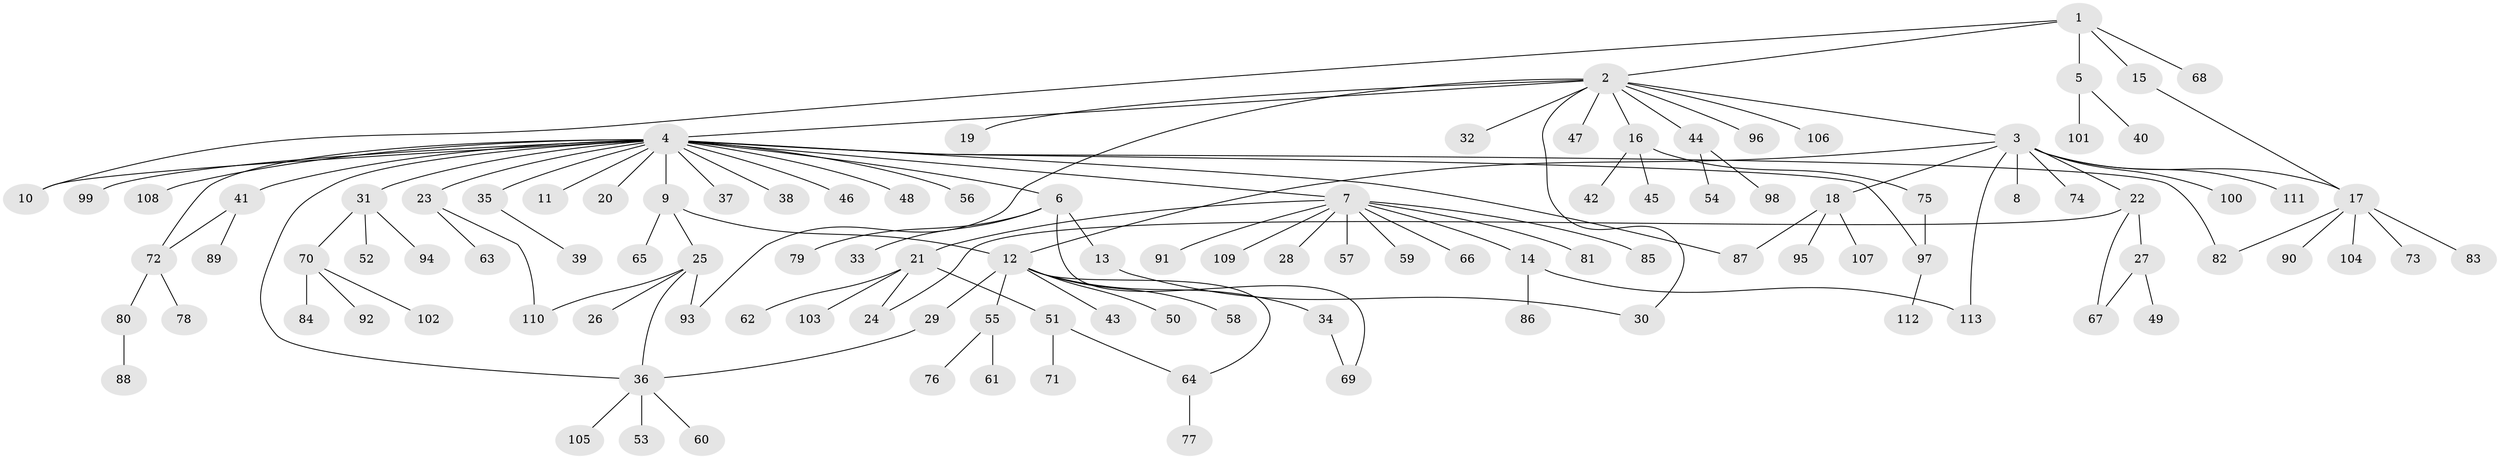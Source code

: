 // Generated by graph-tools (version 1.1) at 2025/35/03/09/25 02:35:35]
// undirected, 113 vertices, 129 edges
graph export_dot {
graph [start="1"]
  node [color=gray90,style=filled];
  1;
  2;
  3;
  4;
  5;
  6;
  7;
  8;
  9;
  10;
  11;
  12;
  13;
  14;
  15;
  16;
  17;
  18;
  19;
  20;
  21;
  22;
  23;
  24;
  25;
  26;
  27;
  28;
  29;
  30;
  31;
  32;
  33;
  34;
  35;
  36;
  37;
  38;
  39;
  40;
  41;
  42;
  43;
  44;
  45;
  46;
  47;
  48;
  49;
  50;
  51;
  52;
  53;
  54;
  55;
  56;
  57;
  58;
  59;
  60;
  61;
  62;
  63;
  64;
  65;
  66;
  67;
  68;
  69;
  70;
  71;
  72;
  73;
  74;
  75;
  76;
  77;
  78;
  79;
  80;
  81;
  82;
  83;
  84;
  85;
  86;
  87;
  88;
  89;
  90;
  91;
  92;
  93;
  94;
  95;
  96;
  97;
  98;
  99;
  100;
  101;
  102;
  103;
  104;
  105;
  106;
  107;
  108;
  109;
  110;
  111;
  112;
  113;
  1 -- 2;
  1 -- 5;
  1 -- 10;
  1 -- 15;
  1 -- 68;
  2 -- 3;
  2 -- 4;
  2 -- 16;
  2 -- 19;
  2 -- 30;
  2 -- 32;
  2 -- 44;
  2 -- 47;
  2 -- 93;
  2 -- 96;
  2 -- 106;
  3 -- 8;
  3 -- 12;
  3 -- 17;
  3 -- 18;
  3 -- 22;
  3 -- 74;
  3 -- 100;
  3 -- 111;
  3 -- 113;
  4 -- 6;
  4 -- 7;
  4 -- 9;
  4 -- 10;
  4 -- 11;
  4 -- 20;
  4 -- 23;
  4 -- 31;
  4 -- 35;
  4 -- 36;
  4 -- 37;
  4 -- 38;
  4 -- 41;
  4 -- 46;
  4 -- 48;
  4 -- 56;
  4 -- 72;
  4 -- 82;
  4 -- 87;
  4 -- 97;
  4 -- 99;
  4 -- 108;
  5 -- 40;
  5 -- 101;
  6 -- 13;
  6 -- 33;
  6 -- 69;
  6 -- 79;
  7 -- 14;
  7 -- 21;
  7 -- 28;
  7 -- 57;
  7 -- 59;
  7 -- 66;
  7 -- 81;
  7 -- 85;
  7 -- 91;
  7 -- 109;
  9 -- 12;
  9 -- 25;
  9 -- 65;
  12 -- 29;
  12 -- 34;
  12 -- 43;
  12 -- 50;
  12 -- 55;
  12 -- 58;
  12 -- 64;
  13 -- 30;
  14 -- 86;
  14 -- 113;
  15 -- 17;
  16 -- 42;
  16 -- 45;
  16 -- 75;
  17 -- 73;
  17 -- 82;
  17 -- 83;
  17 -- 90;
  17 -- 104;
  18 -- 87;
  18 -- 95;
  18 -- 107;
  21 -- 24;
  21 -- 51;
  21 -- 62;
  21 -- 103;
  22 -- 24;
  22 -- 27;
  22 -- 67;
  23 -- 63;
  23 -- 110;
  25 -- 26;
  25 -- 36;
  25 -- 93;
  25 -- 110;
  27 -- 49;
  27 -- 67;
  29 -- 36;
  31 -- 52;
  31 -- 70;
  31 -- 94;
  34 -- 69;
  35 -- 39;
  36 -- 53;
  36 -- 60;
  36 -- 105;
  41 -- 72;
  41 -- 89;
  44 -- 54;
  44 -- 98;
  51 -- 64;
  51 -- 71;
  55 -- 61;
  55 -- 76;
  64 -- 77;
  70 -- 84;
  70 -- 92;
  70 -- 102;
  72 -- 78;
  72 -- 80;
  75 -- 97;
  80 -- 88;
  97 -- 112;
}
